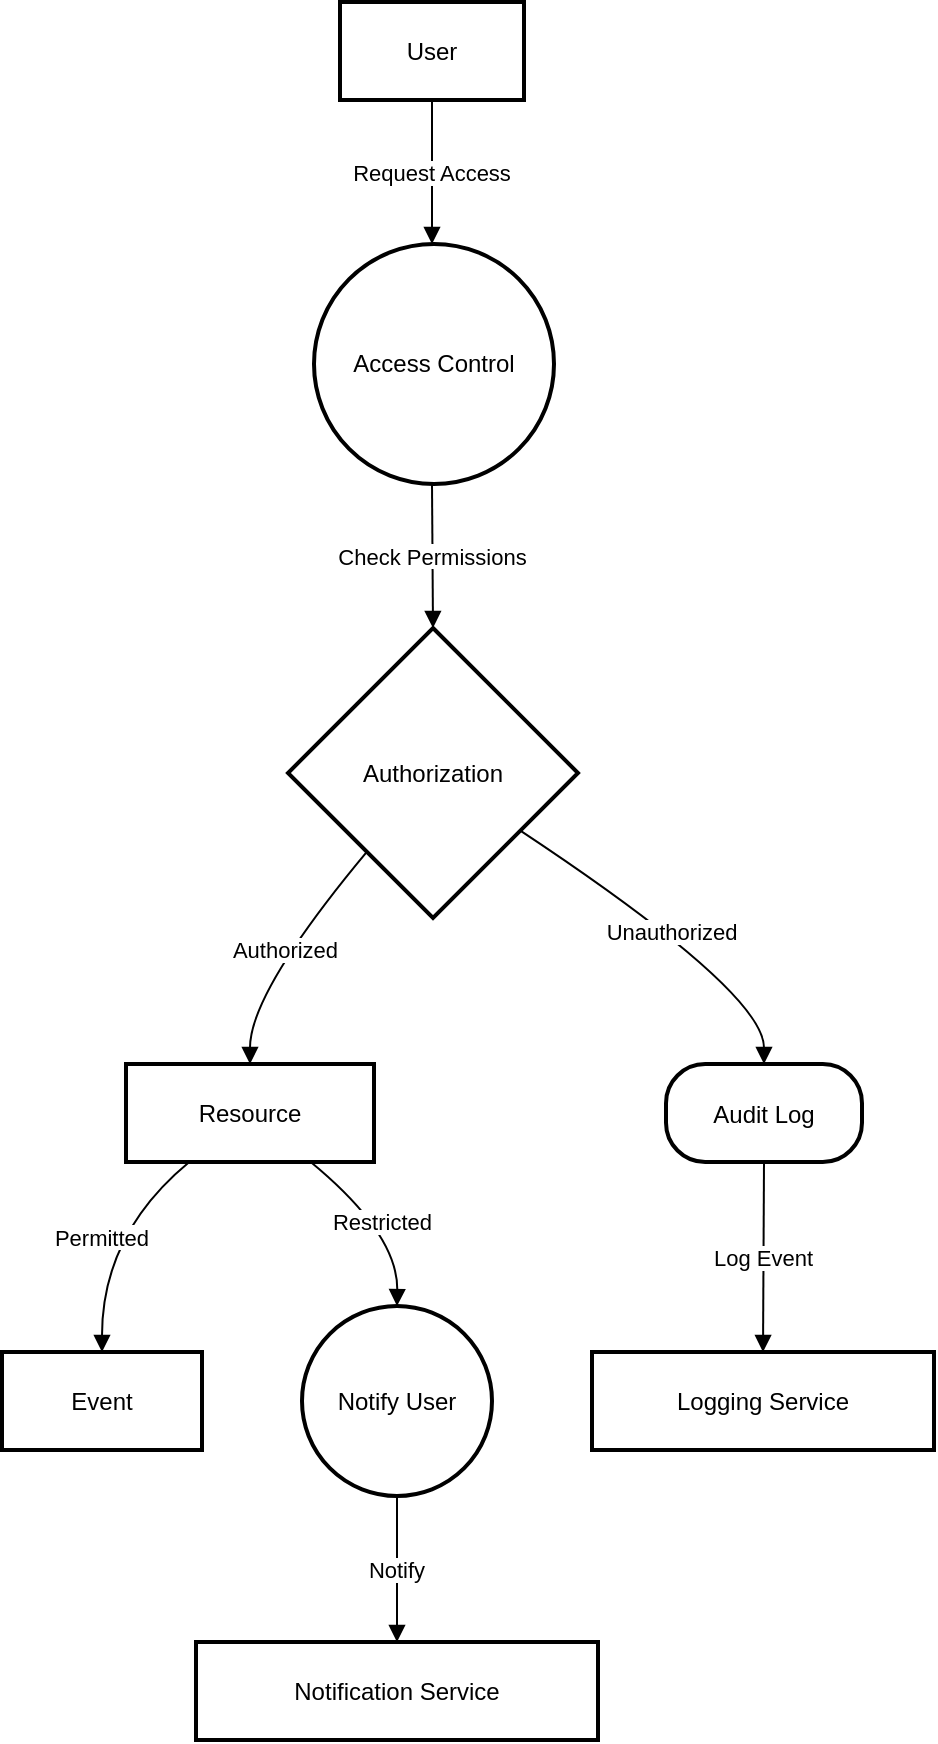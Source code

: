 <mxfile version="24.7.16">
  <diagram name="Page-1" id="ZkeK5XW5NyO_ptx-9_as">
    <mxGraphModel>
      <root>
        <mxCell id="0" />
        <mxCell id="1" parent="0" />
        <mxCell id="2" value="User" style="whiteSpace=wrap;strokeWidth=2;" vertex="1" parent="1">
          <mxGeometry x="177" y="8" width="92" height="49" as="geometry" />
        </mxCell>
        <mxCell id="3" value="Access Control" style="ellipse;aspect=fixed;strokeWidth=2;whiteSpace=wrap;" vertex="1" parent="1">
          <mxGeometry x="164" y="129" width="120" height="120" as="geometry" />
        </mxCell>
        <mxCell id="4" value="Authorization" style="rhombus;strokeWidth=2;whiteSpace=wrap;" vertex="1" parent="1">
          <mxGeometry x="151" y="321" width="145" height="145" as="geometry" />
        </mxCell>
        <mxCell id="5" value="Resource" style="whiteSpace=wrap;strokeWidth=2;" vertex="1" parent="1">
          <mxGeometry x="70" y="539" width="124" height="49" as="geometry" />
        </mxCell>
        <mxCell id="6" value="Audit Log" style="rounded=1;arcSize=40;strokeWidth=2" vertex="1" parent="1">
          <mxGeometry x="340" y="539" width="98" height="49" as="geometry" />
        </mxCell>
        <mxCell id="7" value="Event" style="whiteSpace=wrap;strokeWidth=2;" vertex="1" parent="1">
          <mxGeometry x="8" y="683" width="100" height="49" as="geometry" />
        </mxCell>
        <mxCell id="8" value="Notify User" style="ellipse;aspect=fixed;strokeWidth=2;whiteSpace=wrap;" vertex="1" parent="1">
          <mxGeometry x="158" y="660" width="95" height="95" as="geometry" />
        </mxCell>
        <mxCell id="9" value="Logging Service" style="whiteSpace=wrap;strokeWidth=2;" vertex="1" parent="1">
          <mxGeometry x="303" y="683" width="171" height="49" as="geometry" />
        </mxCell>
        <mxCell id="10" value="Notification Service" style="whiteSpace=wrap;strokeWidth=2;" vertex="1" parent="1">
          <mxGeometry x="105" y="828" width="201" height="49" as="geometry" />
        </mxCell>
        <mxCell id="11" value="Request Access" style="curved=1;startArrow=none;endArrow=block;exitX=0.5;exitY=0.99;entryX=0.49;entryY=0;" edge="1" parent="1" source="2" target="3">
          <mxGeometry relative="1" as="geometry">
            <Array as="points" />
          </mxGeometry>
        </mxCell>
        <mxCell id="12" value="Check Permissions" style="curved=1;startArrow=none;endArrow=block;exitX=0.49;exitY=1;entryX=0.5;entryY=0;" edge="1" parent="1" source="3" target="4">
          <mxGeometry relative="1" as="geometry">
            <Array as="points" />
          </mxGeometry>
        </mxCell>
        <mxCell id="13" value="Authorized" style="curved=1;startArrow=none;endArrow=block;exitX=0.08;exitY=1;entryX=0.5;entryY=0;" edge="1" parent="1" source="4" target="5">
          <mxGeometry relative="1" as="geometry">
            <Array as="points">
              <mxPoint x="132" y="503" />
            </Array>
          </mxGeometry>
        </mxCell>
        <mxCell id="14" value="Unauthorized" style="curved=1;startArrow=none;endArrow=block;exitX=1;exitY=0.83;entryX=0.5;entryY=0;" edge="1" parent="1" source="4" target="6">
          <mxGeometry relative="1" as="geometry">
            <Array as="points">
              <mxPoint x="389" y="503" />
            </Array>
          </mxGeometry>
        </mxCell>
        <mxCell id="15" value="Permitted" style="curved=1;startArrow=none;endArrow=block;exitX=0.26;exitY=0.99;entryX=0.5;entryY=0;" edge="1" parent="1" source="5" target="7">
          <mxGeometry relative="1" as="geometry">
            <Array as="points">
              <mxPoint x="58" y="624" />
            </Array>
          </mxGeometry>
        </mxCell>
        <mxCell id="16" value="Restricted" style="curved=1;startArrow=none;endArrow=block;exitX=0.74;exitY=0.99;entryX=0.5;entryY=0;" edge="1" parent="1" source="5" target="8">
          <mxGeometry relative="1" as="geometry">
            <Array as="points">
              <mxPoint x="206" y="624" />
            </Array>
          </mxGeometry>
        </mxCell>
        <mxCell id="17" value="Log Event" style="curved=1;startArrow=none;endArrow=block;exitX=0.5;exitY=0.99;entryX=0.5;entryY=0;" edge="1" parent="1" source="6" target="9">
          <mxGeometry relative="1" as="geometry">
            <Array as="points" />
          </mxGeometry>
        </mxCell>
        <mxCell id="18" value="Notify" style="curved=1;startArrow=none;endArrow=block;exitX=0.5;exitY=1;entryX=0.5;entryY=-0.01;" edge="1" parent="1" source="8" target="10">
          <mxGeometry relative="1" as="geometry">
            <Array as="points" />
          </mxGeometry>
        </mxCell>
      </root>
    </mxGraphModel>
  </diagram>
</mxfile>
